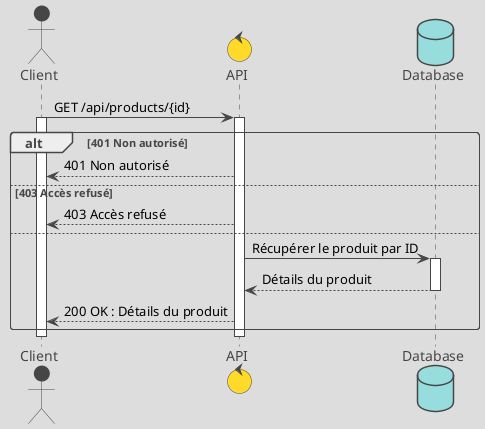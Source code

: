 @startuml
!theme toy

actor Client
control API
database Database

Client -> API : GET /api/products/{id}
Activate Client
Activate API

alt 401 Non autorisé
  API --> Client : 401 Non autorisé
else 403 Accès refusé
  API --> Client : 403 Accès refusé
else
  API -> Database : Récupérer le produit par ID
  Activate Database
  Database --> API : Détails du produit
  Deactivate Database
  API --> Client : 200 OK : Détails du produit
end

Deactivate Client
Deactivate API

@enduml
